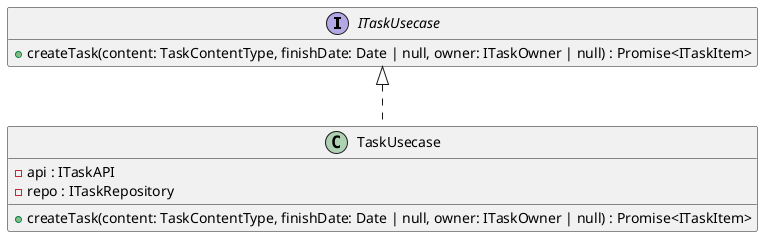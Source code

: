 @startuml
hide empty methods
hide empty fields
interface "ITaskUsecase" {
    +createTask(content: TaskContentType, finishDate: Date | null, owner: ITaskOwner | null) : Promise<ITaskItem>
}
class "TaskUsecase" {
    -api : ITaskAPI
    -repo : ITaskRepository
    +createTask(content: TaskContentType, finishDate: Date | null, owner: ITaskOwner | null) : Promise<ITaskItem>
}
"ITaskUsecase" <|.. "TaskUsecase"
@enduml